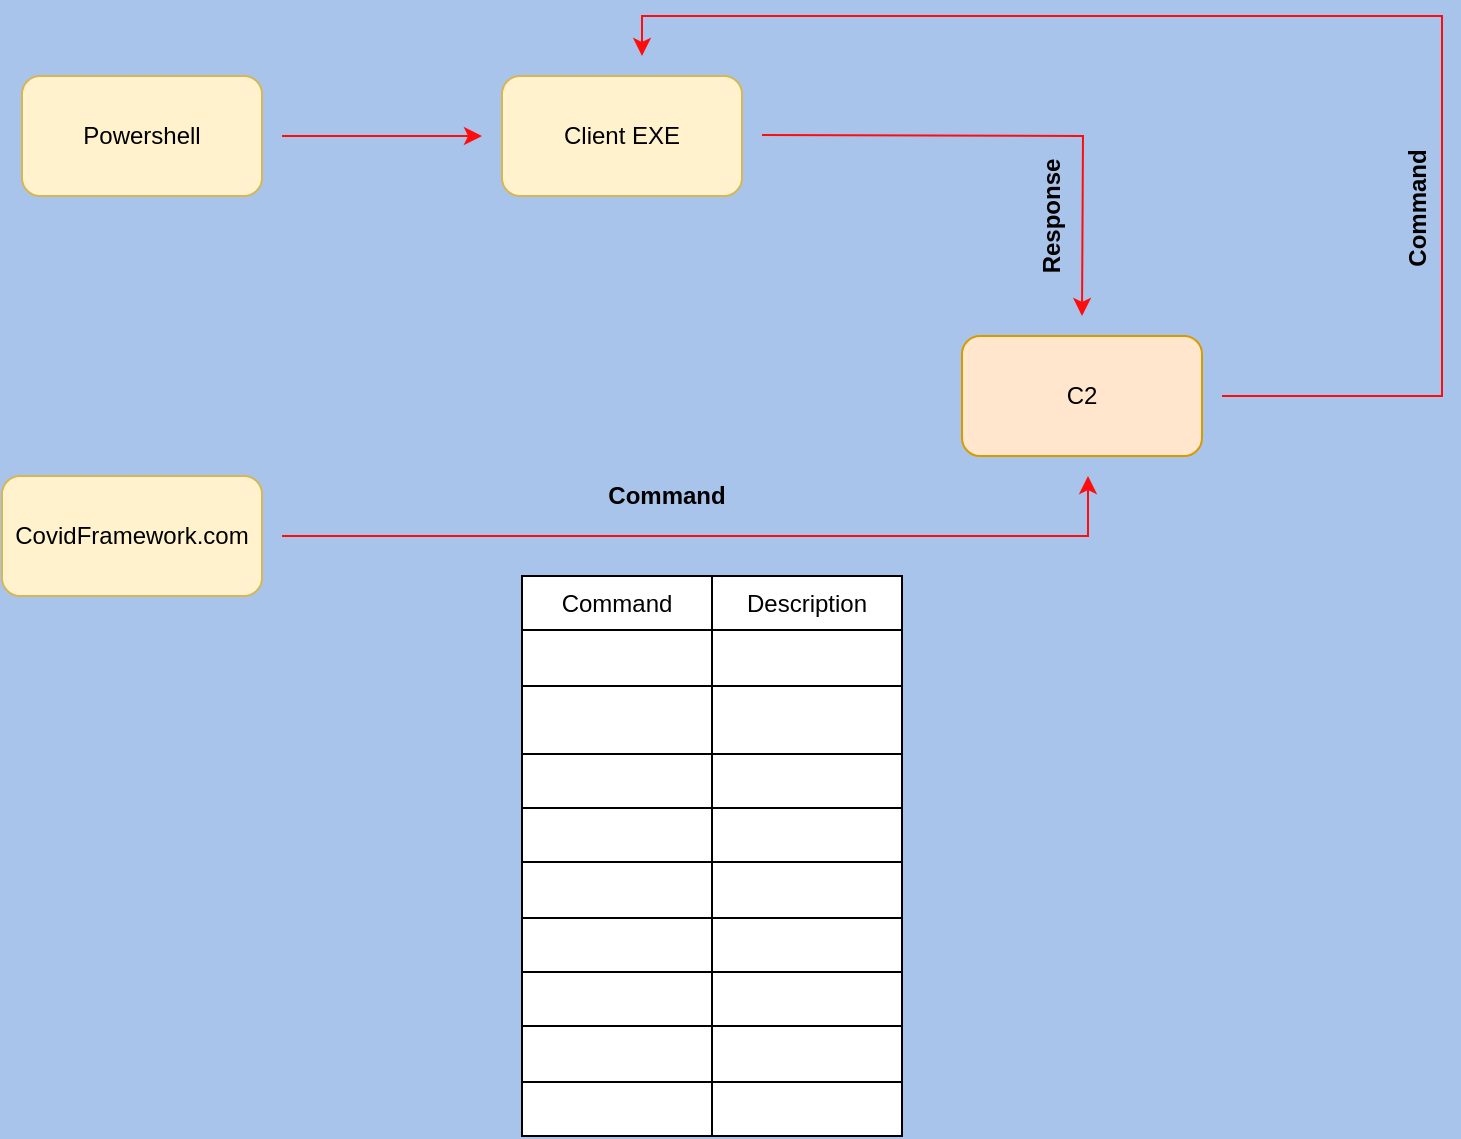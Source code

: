<mxfile version="14.5.8" type="github">
  <diagram name="CovidDiagram" id="74e2e168-ea6b-b213-b513-2b3c1d86103e">
    <mxGraphModel dx="1422" dy="763" grid="1" gridSize="10" guides="1" tooltips="1" connect="1" arrows="1" fold="1" page="1" pageScale="1" pageWidth="1100" pageHeight="850" background="#A9C4EB" math="0" shadow="0">
      <root>
        <mxCell id="0" />
        <mxCell id="1" parent="0" />
        <object label="Client EXE" id="osUVIYHNnvs2F1HaOJgH-3">
          <mxCell style="rounded=1;whiteSpace=wrap;html=1;fillColor=#fff2cc;strokeColor=#d6b656;" vertex="1" parent="1">
            <mxGeometry x="290" y="280" width="120" height="60" as="geometry" />
          </mxCell>
        </object>
        <mxCell id="osUVIYHNnvs2F1HaOJgH-9" value="" style="edgeStyle=orthogonalEdgeStyle;rounded=0;orthogonalLoop=1;jettySize=auto;html=1;strokeColor=#FF0D0D;" edge="1" parent="1">
          <mxGeometry relative="1" as="geometry">
            <mxPoint x="180" y="310" as="sourcePoint" />
            <mxPoint x="280" y="310" as="targetPoint" />
          </mxGeometry>
        </mxCell>
        <object label="Powershell" id="osUVIYHNnvs2F1HaOJgH-5">
          <mxCell style="rounded=1;whiteSpace=wrap;html=1;fillColor=#fff2cc;strokeColor=#d6b656;" vertex="1" parent="1">
            <mxGeometry x="50" y="280" width="120" height="60" as="geometry" />
          </mxCell>
        </object>
        <object label="CovidFramework.com" id="osUVIYHNnvs2F1HaOJgH-11">
          <mxCell style="rounded=1;whiteSpace=wrap;html=1;fillColor=#fff2cc;strokeColor=#d6b656;" vertex="1" parent="1">
            <mxGeometry x="40" y="480" width="130" height="60" as="geometry" />
          </mxCell>
        </object>
        <object label="C2" id="osUVIYHNnvs2F1HaOJgH-14">
          <mxCell style="rounded=1;whiteSpace=wrap;html=1;fillColor=#ffe6cc;strokeColor=#d79b00;" vertex="1" parent="1">
            <mxGeometry x="520" y="410" width="120" height="60" as="geometry" />
          </mxCell>
        </object>
        <mxCell id="osUVIYHNnvs2F1HaOJgH-15" value="" style="edgeStyle=orthogonalEdgeStyle;rounded=0;orthogonalLoop=1;jettySize=auto;html=1;strokeColor=#FF0D0D;" edge="1" parent="1">
          <mxGeometry relative="1" as="geometry">
            <mxPoint x="180" y="510" as="sourcePoint" />
            <mxPoint x="583" y="480" as="targetPoint" />
            <Array as="points">
              <mxPoint x="583" y="510" />
            </Array>
          </mxGeometry>
        </mxCell>
        <mxCell id="osUVIYHNnvs2F1HaOJgH-17" value="" style="edgeStyle=orthogonalEdgeStyle;rounded=0;orthogonalLoop=1;jettySize=auto;html=1;fillColor=#FF1F17;strokeColor=#FF0D0D;" edge="1" parent="1">
          <mxGeometry relative="1" as="geometry">
            <mxPoint x="420" y="309.5" as="sourcePoint" />
            <mxPoint x="580" y="400" as="targetPoint" />
          </mxGeometry>
        </mxCell>
        <mxCell id="osUVIYHNnvs2F1HaOJgH-22" value="" style="edgeStyle=orthogonalEdgeStyle;rounded=0;orthogonalLoop=1;jettySize=auto;html=1;strokeColor=#FF0D0D;" edge="1" parent="1">
          <mxGeometry relative="1" as="geometry">
            <mxPoint x="650" y="440" as="sourcePoint" />
            <mxPoint x="360" y="270" as="targetPoint" />
            <Array as="points">
              <mxPoint x="650" y="440" />
              <mxPoint x="760" y="440" />
              <mxPoint x="760" y="250" />
              <mxPoint x="360" y="250" />
            </Array>
          </mxGeometry>
        </mxCell>
        <mxCell id="osUVIYHNnvs2F1HaOJgH-23" value="Command" style="text;html=1;strokeColor=none;fillColor=none;align=center;verticalAlign=middle;whiteSpace=wrap;rounded=0;rotation=0;strokeWidth=4;shadow=0;fontStyle=1" vertex="1" parent="1">
          <mxGeometry x="325" y="480" width="95" height="20" as="geometry" />
        </mxCell>
        <mxCell id="osUVIYHNnvs2F1HaOJgH-24" value="Response" style="text;html=1;strokeColor=none;fillColor=none;align=center;verticalAlign=middle;whiteSpace=wrap;rounded=0;rotation=-90;strokeWidth=4;shadow=0;fontStyle=1" vertex="1" parent="1">
          <mxGeometry x="540" y="340" width="50" height="20" as="geometry" />
        </mxCell>
        <mxCell id="osUVIYHNnvs2F1HaOJgH-28" value="Command" style="text;html=1;strokeColor=none;fillColor=none;align=center;verticalAlign=middle;whiteSpace=wrap;rounded=0;rotation=-90;strokeWidth=4;shadow=0;fontStyle=1" vertex="1" parent="1">
          <mxGeometry x="723" y="336" width="50" height="20" as="geometry" />
        </mxCell>
        <mxCell id="osUVIYHNnvs2F1HaOJgH-32" value="" style="shape=table;html=1;whiteSpace=wrap;startSize=0;container=1;collapsible=0;childLayout=tableLayout;" vertex="1" parent="1">
          <mxGeometry x="300" y="530" width="190" height="280" as="geometry" />
        </mxCell>
        <mxCell id="osUVIYHNnvs2F1HaOJgH-33" value="" style="shape=partialRectangle;html=1;whiteSpace=wrap;collapsible=0;dropTarget=0;pointerEvents=0;fillColor=none;top=0;left=0;bottom=0;right=0;points=[[0,0.5],[1,0.5]];portConstraint=eastwest;" vertex="1" parent="osUVIYHNnvs2F1HaOJgH-32">
          <mxGeometry width="190" height="27" as="geometry" />
        </mxCell>
        <mxCell id="osUVIYHNnvs2F1HaOJgH-34" value="&lt;div&gt;Command&lt;br&gt;&lt;/div&gt;" style="shape=partialRectangle;html=1;whiteSpace=wrap;connectable=0;overflow=hidden;fillColor=none;top=0;left=0;bottom=0;right=0;" vertex="1" parent="osUVIYHNnvs2F1HaOJgH-33">
          <mxGeometry width="95" height="27" as="geometry" />
        </mxCell>
        <mxCell id="osUVIYHNnvs2F1HaOJgH-35" value="Description" style="shape=partialRectangle;html=1;whiteSpace=wrap;connectable=0;overflow=hidden;fillColor=none;top=0;left=0;bottom=0;right=0;" vertex="1" parent="osUVIYHNnvs2F1HaOJgH-33">
          <mxGeometry x="95" width="95" height="27" as="geometry" />
        </mxCell>
        <mxCell id="osUVIYHNnvs2F1HaOJgH-36" value="" style="shape=partialRectangle;html=1;whiteSpace=wrap;collapsible=0;dropTarget=0;pointerEvents=0;fillColor=none;top=0;left=0;bottom=0;right=0;points=[[0,0.5],[1,0.5]];portConstraint=eastwest;" vertex="1" parent="osUVIYHNnvs2F1HaOJgH-32">
          <mxGeometry y="27" width="190" height="28" as="geometry" />
        </mxCell>
        <mxCell id="osUVIYHNnvs2F1HaOJgH-37" value="" style="shape=partialRectangle;html=1;whiteSpace=wrap;connectable=0;overflow=hidden;fillColor=none;top=0;left=0;bottom=0;right=0;" vertex="1" parent="osUVIYHNnvs2F1HaOJgH-36">
          <mxGeometry width="95" height="28" as="geometry" />
        </mxCell>
        <mxCell id="osUVIYHNnvs2F1HaOJgH-38" value="" style="shape=partialRectangle;html=1;whiteSpace=wrap;connectable=0;overflow=hidden;fillColor=none;top=0;left=0;bottom=0;right=0;" vertex="1" parent="osUVIYHNnvs2F1HaOJgH-36">
          <mxGeometry x="95" width="95" height="28" as="geometry" />
        </mxCell>
        <mxCell id="osUVIYHNnvs2F1HaOJgH-39" value="" style="shape=partialRectangle;html=1;whiteSpace=wrap;collapsible=0;dropTarget=0;pointerEvents=0;fillColor=none;top=0;left=0;bottom=0;right=0;points=[[0,0.5],[1,0.5]];portConstraint=eastwest;" vertex="1" parent="osUVIYHNnvs2F1HaOJgH-32">
          <mxGeometry y="55" width="190" height="34" as="geometry" />
        </mxCell>
        <mxCell id="osUVIYHNnvs2F1HaOJgH-40" value="" style="shape=partialRectangle;html=1;whiteSpace=wrap;connectable=0;overflow=hidden;fillColor=none;top=0;left=0;bottom=0;right=0;" vertex="1" parent="osUVIYHNnvs2F1HaOJgH-39">
          <mxGeometry width="95" height="34" as="geometry" />
        </mxCell>
        <mxCell id="osUVIYHNnvs2F1HaOJgH-41" value="" style="shape=partialRectangle;html=1;whiteSpace=wrap;connectable=0;overflow=hidden;fillColor=none;top=0;left=0;bottom=0;right=0;" vertex="1" parent="osUVIYHNnvs2F1HaOJgH-39">
          <mxGeometry x="95" width="95" height="34" as="geometry" />
        </mxCell>
        <mxCell id="osUVIYHNnvs2F1HaOJgH-42" value="" style="shape=partialRectangle;html=1;whiteSpace=wrap;collapsible=0;dropTarget=0;pointerEvents=0;fillColor=none;top=0;left=0;bottom=0;right=0;points=[[0,0.5],[1,0.5]];portConstraint=eastwest;" vertex="1" parent="osUVIYHNnvs2F1HaOJgH-32">
          <mxGeometry y="89" width="190" height="27" as="geometry" />
        </mxCell>
        <mxCell id="osUVIYHNnvs2F1HaOJgH-43" value="" style="shape=partialRectangle;html=1;whiteSpace=wrap;connectable=0;overflow=hidden;fillColor=none;top=0;left=0;bottom=0;right=0;" vertex="1" parent="osUVIYHNnvs2F1HaOJgH-42">
          <mxGeometry width="95" height="27" as="geometry" />
        </mxCell>
        <mxCell id="osUVIYHNnvs2F1HaOJgH-44" value="" style="shape=partialRectangle;html=1;whiteSpace=wrap;connectable=0;overflow=hidden;fillColor=none;top=0;left=0;bottom=0;right=0;" vertex="1" parent="osUVIYHNnvs2F1HaOJgH-42">
          <mxGeometry x="95" width="95" height="27" as="geometry" />
        </mxCell>
        <mxCell id="osUVIYHNnvs2F1HaOJgH-45" value="" style="shape=partialRectangle;html=1;whiteSpace=wrap;collapsible=0;dropTarget=0;pointerEvents=0;fillColor=none;top=0;left=0;bottom=0;right=0;points=[[0,0.5],[1,0.5]];portConstraint=eastwest;" vertex="1" parent="osUVIYHNnvs2F1HaOJgH-32">
          <mxGeometry y="116" width="190" height="27" as="geometry" />
        </mxCell>
        <mxCell id="osUVIYHNnvs2F1HaOJgH-46" value="" style="shape=partialRectangle;html=1;whiteSpace=wrap;connectable=0;overflow=hidden;fillColor=none;top=0;left=0;bottom=0;right=0;" vertex="1" parent="osUVIYHNnvs2F1HaOJgH-45">
          <mxGeometry width="95" height="27" as="geometry" />
        </mxCell>
        <mxCell id="osUVIYHNnvs2F1HaOJgH-47" value="" style="shape=partialRectangle;html=1;whiteSpace=wrap;connectable=0;overflow=hidden;fillColor=none;top=0;left=0;bottom=0;right=0;" vertex="1" parent="osUVIYHNnvs2F1HaOJgH-45">
          <mxGeometry x="95" width="95" height="27" as="geometry" />
        </mxCell>
        <mxCell id="osUVIYHNnvs2F1HaOJgH-48" value="" style="shape=partialRectangle;html=1;whiteSpace=wrap;collapsible=0;dropTarget=0;pointerEvents=0;fillColor=none;top=0;left=0;bottom=0;right=0;points=[[0,0.5],[1,0.5]];portConstraint=eastwest;" vertex="1" parent="osUVIYHNnvs2F1HaOJgH-32">
          <mxGeometry y="143" width="190" height="28" as="geometry" />
        </mxCell>
        <mxCell id="osUVIYHNnvs2F1HaOJgH-49" value="" style="shape=partialRectangle;html=1;whiteSpace=wrap;connectable=0;overflow=hidden;fillColor=none;top=0;left=0;bottom=0;right=0;" vertex="1" parent="osUVIYHNnvs2F1HaOJgH-48">
          <mxGeometry width="95" height="28" as="geometry" />
        </mxCell>
        <mxCell id="osUVIYHNnvs2F1HaOJgH-50" value="" style="shape=partialRectangle;html=1;whiteSpace=wrap;connectable=0;overflow=hidden;fillColor=none;top=0;left=0;bottom=0;right=0;" vertex="1" parent="osUVIYHNnvs2F1HaOJgH-48">
          <mxGeometry x="95" width="95" height="28" as="geometry" />
        </mxCell>
        <mxCell id="osUVIYHNnvs2F1HaOJgH-51" value="" style="shape=partialRectangle;html=1;whiteSpace=wrap;collapsible=0;dropTarget=0;pointerEvents=0;fillColor=none;top=0;left=0;bottom=0;right=0;points=[[0,0.5],[1,0.5]];portConstraint=eastwest;" vertex="1" parent="osUVIYHNnvs2F1HaOJgH-32">
          <mxGeometry y="171" width="190" height="27" as="geometry" />
        </mxCell>
        <mxCell id="osUVIYHNnvs2F1HaOJgH-52" value="" style="shape=partialRectangle;html=1;whiteSpace=wrap;connectable=0;overflow=hidden;fillColor=none;top=0;left=0;bottom=0;right=0;" vertex="1" parent="osUVIYHNnvs2F1HaOJgH-51">
          <mxGeometry width="95" height="27" as="geometry" />
        </mxCell>
        <mxCell id="osUVIYHNnvs2F1HaOJgH-53" value="" style="shape=partialRectangle;html=1;whiteSpace=wrap;connectable=0;overflow=hidden;fillColor=none;top=0;left=0;bottom=0;right=0;" vertex="1" parent="osUVIYHNnvs2F1HaOJgH-51">
          <mxGeometry x="95" width="95" height="27" as="geometry" />
        </mxCell>
        <mxCell id="osUVIYHNnvs2F1HaOJgH-54" value="" style="shape=partialRectangle;html=1;whiteSpace=wrap;collapsible=0;dropTarget=0;pointerEvents=0;fillColor=none;top=0;left=0;bottom=0;right=0;points=[[0,0.5],[1,0.5]];portConstraint=eastwest;" vertex="1" parent="osUVIYHNnvs2F1HaOJgH-32">
          <mxGeometry y="198" width="190" height="27" as="geometry" />
        </mxCell>
        <mxCell id="osUVIYHNnvs2F1HaOJgH-55" value="" style="shape=partialRectangle;html=1;whiteSpace=wrap;connectable=0;overflow=hidden;fillColor=none;top=0;left=0;bottom=0;right=0;" vertex="1" parent="osUVIYHNnvs2F1HaOJgH-54">
          <mxGeometry width="95" height="27" as="geometry" />
        </mxCell>
        <mxCell id="osUVIYHNnvs2F1HaOJgH-56" value="" style="shape=partialRectangle;html=1;whiteSpace=wrap;connectable=0;overflow=hidden;fillColor=none;top=0;left=0;bottom=0;right=0;" vertex="1" parent="osUVIYHNnvs2F1HaOJgH-54">
          <mxGeometry x="95" width="95" height="27" as="geometry" />
        </mxCell>
        <mxCell id="osUVIYHNnvs2F1HaOJgH-57" value="" style="shape=partialRectangle;html=1;whiteSpace=wrap;collapsible=0;dropTarget=0;pointerEvents=0;fillColor=none;top=0;left=0;bottom=0;right=0;points=[[0,0.5],[1,0.5]];portConstraint=eastwest;" vertex="1" parent="osUVIYHNnvs2F1HaOJgH-32">
          <mxGeometry y="225" width="190" height="28" as="geometry" />
        </mxCell>
        <mxCell id="osUVIYHNnvs2F1HaOJgH-58" value="" style="shape=partialRectangle;html=1;whiteSpace=wrap;connectable=0;overflow=hidden;fillColor=none;top=0;left=0;bottom=0;right=0;" vertex="1" parent="osUVIYHNnvs2F1HaOJgH-57">
          <mxGeometry width="95" height="28" as="geometry" />
        </mxCell>
        <mxCell id="osUVIYHNnvs2F1HaOJgH-59" value="" style="shape=partialRectangle;html=1;whiteSpace=wrap;connectable=0;overflow=hidden;fillColor=none;top=0;left=0;bottom=0;right=0;" vertex="1" parent="osUVIYHNnvs2F1HaOJgH-57">
          <mxGeometry x="95" width="95" height="28" as="geometry" />
        </mxCell>
        <mxCell id="osUVIYHNnvs2F1HaOJgH-60" value="" style="shape=partialRectangle;html=1;whiteSpace=wrap;collapsible=0;dropTarget=0;pointerEvents=0;fillColor=none;top=0;left=0;bottom=0;right=0;points=[[0,0.5],[1,0.5]];portConstraint=eastwest;" vertex="1" parent="osUVIYHNnvs2F1HaOJgH-32">
          <mxGeometry y="253" width="190" height="27" as="geometry" />
        </mxCell>
        <mxCell id="osUVIYHNnvs2F1HaOJgH-61" value="" style="shape=partialRectangle;html=1;whiteSpace=wrap;connectable=0;overflow=hidden;fillColor=none;top=0;left=0;bottom=0;right=0;" vertex="1" parent="osUVIYHNnvs2F1HaOJgH-60">
          <mxGeometry width="95" height="27" as="geometry" />
        </mxCell>
        <mxCell id="osUVIYHNnvs2F1HaOJgH-62" value="" style="shape=partialRectangle;html=1;whiteSpace=wrap;connectable=0;overflow=hidden;fillColor=none;top=0;left=0;bottom=0;right=0;" vertex="1" parent="osUVIYHNnvs2F1HaOJgH-60">
          <mxGeometry x="95" width="95" height="27" as="geometry" />
        </mxCell>
      </root>
    </mxGraphModel>
  </diagram>
</mxfile>
